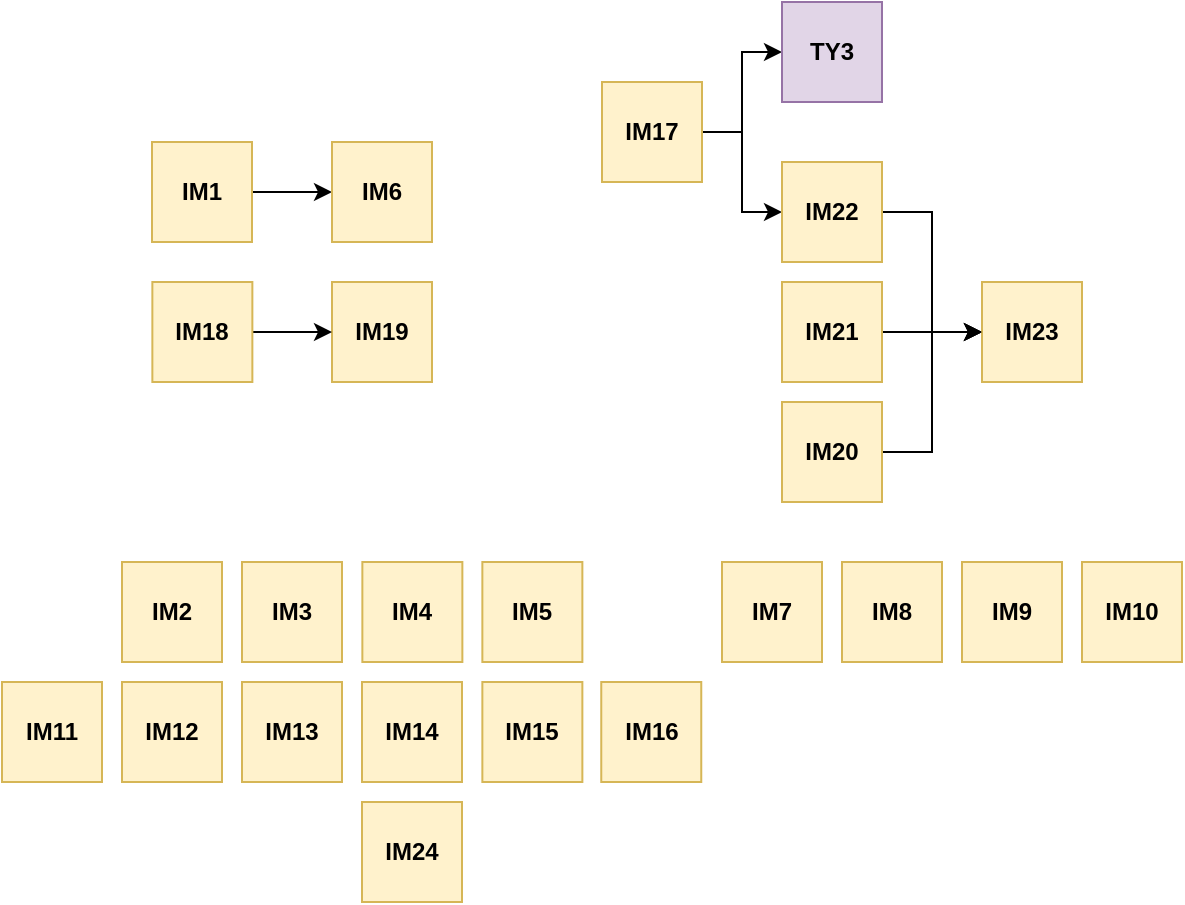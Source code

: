 <mxfile version="21.0.10" type="device"><diagram id="Voua08AdZDDQkW3HY6Ca" name="Page-1"><mxGraphModel dx="1372" dy="779" grid="1" gridSize="10" guides="1" tooltips="1" connect="1" arrows="1" fold="1" page="1" pageScale="1" pageWidth="850" pageHeight="1100" math="0" shadow="0"><root><mxCell id="0"/><mxCell id="1" parent="0"/><mxCell id="cqNQRcaMy_cBsgk--U5S-110" style="edgeStyle=orthogonalEdgeStyle;rounded=0;orthogonalLoop=1;jettySize=auto;html=1;exitX=1;exitY=0.5;exitDx=0;exitDy=0;entryX=0;entryY=0.5;entryDx=0;entryDy=0;" edge="1" parent="1" source="cqNQRcaMy_cBsgk--U5S-56" target="cqNQRcaMy_cBsgk--U5S-94"><mxGeometry relative="1" as="geometry"/></mxCell><mxCell id="cqNQRcaMy_cBsgk--U5S-56" value="IM1" style="rounded=0;whiteSpace=wrap;html=1;fontStyle=1;fillColor=#fff2cc;strokeColor=#d6b656;" vertex="1" parent="1"><mxGeometry x="105" y="70" width="50" height="50" as="geometry"/></mxCell><mxCell id="cqNQRcaMy_cBsgk--U5S-57" value="IM2" style="rounded=0;whiteSpace=wrap;html=1;fontStyle=1;fillColor=#fff2cc;strokeColor=#d6b656;" vertex="1" parent="1"><mxGeometry x="90" y="280" width="50" height="50" as="geometry"/></mxCell><mxCell id="cqNQRcaMy_cBsgk--U5S-58" value="IM5" style="rounded=0;whiteSpace=wrap;html=1;fontStyle=1;fillColor=#fff2cc;strokeColor=#d6b656;" vertex="1" parent="1"><mxGeometry x="270.18" y="280" width="50" height="50" as="geometry"/></mxCell><mxCell id="cqNQRcaMy_cBsgk--U5S-59" value="IM8" style="rounded=0;whiteSpace=wrap;html=1;fontStyle=1;fillColor=#fff2cc;strokeColor=#d6b656;" vertex="1" parent="1"><mxGeometry x="450" y="280" width="50" height="50" as="geometry"/></mxCell><mxCell id="cqNQRcaMy_cBsgk--U5S-60" value="IM13" style="rounded=0;whiteSpace=wrap;html=1;fontStyle=1;fillColor=#fff2cc;strokeColor=#d6b656;" vertex="1" parent="1"><mxGeometry x="150" y="340" width="50" height="50" as="geometry"/></mxCell><mxCell id="cqNQRcaMy_cBsgk--U5S-61" value="IM9" style="rounded=0;whiteSpace=wrap;html=1;fontStyle=1;fillColor=#fff2cc;strokeColor=#d6b656;" vertex="1" parent="1"><mxGeometry x="510" y="280" width="50" height="50" as="geometry"/></mxCell><mxCell id="cqNQRcaMy_cBsgk--U5S-62" value="IM10" style="rounded=0;whiteSpace=wrap;html=1;fontStyle=1;fillColor=#fff2cc;strokeColor=#d6b656;" vertex="1" parent="1"><mxGeometry x="570" y="280" width="50" height="50" as="geometry"/></mxCell><mxCell id="cqNQRcaMy_cBsgk--U5S-63" value="IM11" style="rounded=0;whiteSpace=wrap;html=1;fontStyle=1;fillColor=#fff2cc;strokeColor=#d6b656;" vertex="1" parent="1"><mxGeometry x="30.0" y="340" width="50" height="50" as="geometry"/></mxCell><mxCell id="cqNQRcaMy_cBsgk--U5S-64" value="IM12" style="rounded=0;whiteSpace=wrap;html=1;fontStyle=1;fillColor=#fff2cc;strokeColor=#d6b656;" vertex="1" parent="1"><mxGeometry x="90.0" y="340" width="50" height="50" as="geometry"/></mxCell><mxCell id="cqNQRcaMy_cBsgk--U5S-94" value="IM6" style="rounded=0;whiteSpace=wrap;html=1;fontStyle=1;fillColor=#fff2cc;strokeColor=#d6b656;" vertex="1" parent="1"><mxGeometry x="195" y="70" width="50" height="50" as="geometry"/></mxCell><mxCell id="cqNQRcaMy_cBsgk--U5S-95" value="IM7" style="rounded=0;whiteSpace=wrap;html=1;fontStyle=1;fillColor=#fff2cc;strokeColor=#d6b656;" vertex="1" parent="1"><mxGeometry x="390.0" y="280" width="50" height="50" as="geometry"/></mxCell><mxCell id="cqNQRcaMy_cBsgk--U5S-96" value="IM4" style="rounded=0;whiteSpace=wrap;html=1;fontStyle=1;fillColor=#fff2cc;strokeColor=#d6b656;" vertex="1" parent="1"><mxGeometry x="210.18" y="280" width="50" height="50" as="geometry"/></mxCell><mxCell id="cqNQRcaMy_cBsgk--U5S-97" value="IM3" style="rounded=0;whiteSpace=wrap;html=1;fontStyle=1;fillColor=#fff2cc;strokeColor=#d6b656;" vertex="1" parent="1"><mxGeometry x="150.0" y="280" width="50" height="50" as="geometry"/></mxCell><mxCell id="cqNQRcaMy_cBsgk--U5S-98" value="IM15" style="rounded=0;whiteSpace=wrap;html=1;fontStyle=1;fillColor=#fff2cc;strokeColor=#d6b656;" vertex="1" parent="1"><mxGeometry x="270.18" y="340" width="50" height="50" as="geometry"/></mxCell><mxCell id="cqNQRcaMy_cBsgk--U5S-99" value="IM14" style="rounded=0;whiteSpace=wrap;html=1;fontStyle=1;fillColor=#fff2cc;strokeColor=#d6b656;" vertex="1" parent="1"><mxGeometry x="210" y="340" width="50" height="50" as="geometry"/></mxCell><mxCell id="cqNQRcaMy_cBsgk--U5S-100" value="IM19" style="rounded=0;whiteSpace=wrap;html=1;fontStyle=1;fillColor=#fff2cc;strokeColor=#d6b656;" vertex="1" parent="1"><mxGeometry x="195" y="140" width="50" height="50" as="geometry"/></mxCell><mxCell id="cqNQRcaMy_cBsgk--U5S-101" value="IM16" style="rounded=0;whiteSpace=wrap;html=1;fontStyle=1;fillColor=#fff2cc;strokeColor=#d6b656;" vertex="1" parent="1"><mxGeometry x="329.63" y="340" width="50" height="50" as="geometry"/></mxCell><mxCell id="cqNQRcaMy_cBsgk--U5S-112" style="edgeStyle=orthogonalEdgeStyle;rounded=0;orthogonalLoop=1;jettySize=auto;html=1;exitX=1;exitY=0.5;exitDx=0;exitDy=0;entryX=0;entryY=0.5;entryDx=0;entryDy=0;" edge="1" parent="1" source="cqNQRcaMy_cBsgk--U5S-102" target="cqNQRcaMy_cBsgk--U5S-107"><mxGeometry relative="1" as="geometry"/></mxCell><mxCell id="cqNQRcaMy_cBsgk--U5S-113" style="edgeStyle=orthogonalEdgeStyle;rounded=0;orthogonalLoop=1;jettySize=auto;html=1;exitX=1;exitY=0.5;exitDx=0;exitDy=0;entryX=0;entryY=0.5;entryDx=0;entryDy=0;" edge="1" parent="1" source="cqNQRcaMy_cBsgk--U5S-102" target="cqNQRcaMy_cBsgk--U5S-109"><mxGeometry relative="1" as="geometry"/></mxCell><mxCell id="cqNQRcaMy_cBsgk--U5S-102" value="IM17" style="rounded=0;whiteSpace=wrap;html=1;fontStyle=1;fillColor=#fff2cc;strokeColor=#d6b656;" vertex="1" parent="1"><mxGeometry x="330.0" y="40" width="50" height="50" as="geometry"/></mxCell><mxCell id="cqNQRcaMy_cBsgk--U5S-111" style="edgeStyle=orthogonalEdgeStyle;rounded=0;orthogonalLoop=1;jettySize=auto;html=1;exitX=1;exitY=0.5;exitDx=0;exitDy=0;entryX=0;entryY=0.5;entryDx=0;entryDy=0;" edge="1" parent="1" source="cqNQRcaMy_cBsgk--U5S-103" target="cqNQRcaMy_cBsgk--U5S-100"><mxGeometry relative="1" as="geometry"/></mxCell><mxCell id="cqNQRcaMy_cBsgk--U5S-103" value="IM18" style="rounded=0;whiteSpace=wrap;html=1;fontStyle=1;fillColor=#fff2cc;strokeColor=#d6b656;" vertex="1" parent="1"><mxGeometry x="105.18" y="140" width="50" height="50" as="geometry"/></mxCell><mxCell id="cqNQRcaMy_cBsgk--U5S-115" style="edgeStyle=orthogonalEdgeStyle;rounded=0;orthogonalLoop=1;jettySize=auto;html=1;exitX=1;exitY=0.5;exitDx=0;exitDy=0;entryX=0;entryY=0.5;entryDx=0;entryDy=0;" edge="1" parent="1" source="cqNQRcaMy_cBsgk--U5S-104" target="cqNQRcaMy_cBsgk--U5S-106"><mxGeometry relative="1" as="geometry"/></mxCell><mxCell id="cqNQRcaMy_cBsgk--U5S-104" value="IM21" style="rounded=0;whiteSpace=wrap;html=1;fontStyle=1;fillColor=#fff2cc;strokeColor=#d6b656;" vertex="1" parent="1"><mxGeometry x="420" y="140" width="50" height="50" as="geometry"/></mxCell><mxCell id="cqNQRcaMy_cBsgk--U5S-116" style="edgeStyle=orthogonalEdgeStyle;rounded=0;orthogonalLoop=1;jettySize=auto;html=1;exitX=1;exitY=0.5;exitDx=0;exitDy=0;entryX=0;entryY=0.5;entryDx=0;entryDy=0;" edge="1" parent="1" source="cqNQRcaMy_cBsgk--U5S-105" target="cqNQRcaMy_cBsgk--U5S-106"><mxGeometry relative="1" as="geometry"/></mxCell><mxCell id="cqNQRcaMy_cBsgk--U5S-105" value="IM20" style="rounded=0;whiteSpace=wrap;html=1;fontStyle=1;fillColor=#fff2cc;strokeColor=#d6b656;" vertex="1" parent="1"><mxGeometry x="420" y="200" width="50" height="50" as="geometry"/></mxCell><mxCell id="cqNQRcaMy_cBsgk--U5S-106" value="IM23" style="rounded=0;whiteSpace=wrap;html=1;fontStyle=1;fillColor=#fff2cc;strokeColor=#d6b656;" vertex="1" parent="1"><mxGeometry x="520" y="140" width="50" height="50" as="geometry"/></mxCell><mxCell id="cqNQRcaMy_cBsgk--U5S-114" style="edgeStyle=orthogonalEdgeStyle;rounded=0;orthogonalLoop=1;jettySize=auto;html=1;exitX=1;exitY=0.5;exitDx=0;exitDy=0;entryX=0;entryY=0.5;entryDx=0;entryDy=0;" edge="1" parent="1" source="cqNQRcaMy_cBsgk--U5S-107" target="cqNQRcaMy_cBsgk--U5S-106"><mxGeometry relative="1" as="geometry"/></mxCell><mxCell id="cqNQRcaMy_cBsgk--U5S-107" value="IM22" style="rounded=0;whiteSpace=wrap;html=1;fontStyle=1;fillColor=#fff2cc;strokeColor=#d6b656;" vertex="1" parent="1"><mxGeometry x="420" y="80" width="50" height="50" as="geometry"/></mxCell><mxCell id="cqNQRcaMy_cBsgk--U5S-108" value="IM24" style="rounded=0;whiteSpace=wrap;html=1;fontStyle=1;fillColor=#fff2cc;strokeColor=#d6b656;" vertex="1" parent="1"><mxGeometry x="210" y="400" width="50" height="50" as="geometry"/></mxCell><mxCell id="cqNQRcaMy_cBsgk--U5S-109" value="TY3" style="rounded=0;whiteSpace=wrap;html=1;fontStyle=1;fillColor=#e1d5e7;strokeColor=#9673a6;" vertex="1" parent="1"><mxGeometry x="420" width="50" height="50" as="geometry"/></mxCell></root></mxGraphModel></diagram></mxfile>